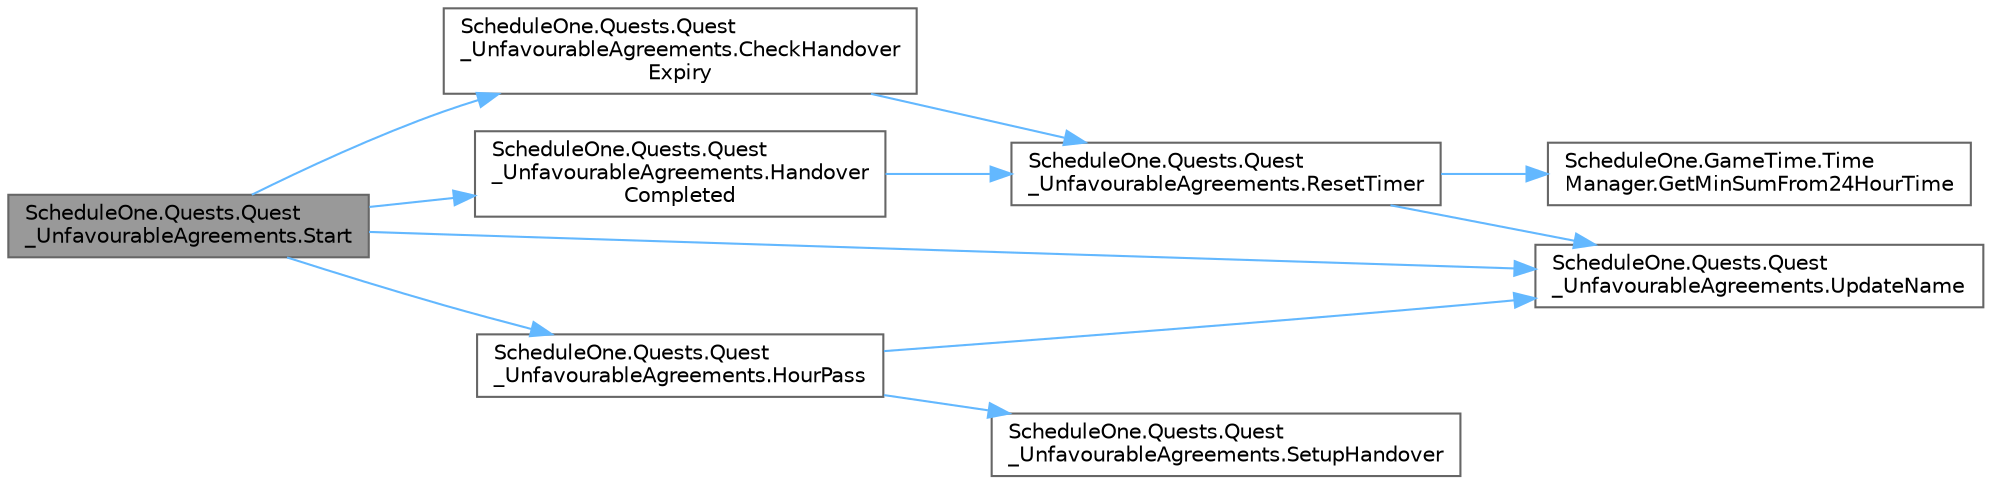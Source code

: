 digraph "ScheduleOne.Quests.Quest_UnfavourableAgreements.Start"
{
 // LATEX_PDF_SIZE
  bgcolor="transparent";
  edge [fontname=Helvetica,fontsize=10,labelfontname=Helvetica,labelfontsize=10];
  node [fontname=Helvetica,fontsize=10,shape=box,height=0.2,width=0.4];
  rankdir="LR";
  Node1 [id="Node000001",label="ScheduleOne.Quests.Quest\l_UnfavourableAgreements.Start",height=0.2,width=0.4,color="gray40", fillcolor="grey60", style="filled", fontcolor="black",tooltip=" "];
  Node1 -> Node2 [id="edge1_Node000001_Node000002",color="steelblue1",style="solid",tooltip=" "];
  Node2 [id="Node000002",label="ScheduleOne.Quests.Quest\l_UnfavourableAgreements.CheckHandover\lExpiry",height=0.2,width=0.4,color="grey40", fillcolor="white", style="filled",URL="$class_schedule_one_1_1_quests_1_1_quest___unfavourable_agreements.html#a139e8e61b5b75bd18adf44c566c0d550",tooltip=" "];
  Node2 -> Node3 [id="edge2_Node000002_Node000003",color="steelblue1",style="solid",tooltip=" "];
  Node3 [id="Node000003",label="ScheduleOne.Quests.Quest\l_UnfavourableAgreements.ResetTimer",height=0.2,width=0.4,color="grey40", fillcolor="white", style="filled",URL="$class_schedule_one_1_1_quests_1_1_quest___unfavourable_agreements.html#abd83a5bc92d032b27d26e4afea455cab",tooltip=" "];
  Node3 -> Node4 [id="edge3_Node000003_Node000004",color="steelblue1",style="solid",tooltip=" "];
  Node4 [id="Node000004",label="ScheduleOne.GameTime.Time\lManager.GetMinSumFrom24HourTime",height=0.2,width=0.4,color="grey40", fillcolor="white", style="filled",URL="$class_schedule_one_1_1_game_time_1_1_time_manager.html#a49fb641341146bbc007d356add9645b5",tooltip=" "];
  Node3 -> Node5 [id="edge4_Node000003_Node000005",color="steelblue1",style="solid",tooltip=" "];
  Node5 [id="Node000005",label="ScheduleOne.Quests.Quest\l_UnfavourableAgreements.UpdateName",height=0.2,width=0.4,color="grey40", fillcolor="white", style="filled",URL="$class_schedule_one_1_1_quests_1_1_quest___unfavourable_agreements.html#aac2636a5071cb9ed7b153a76921e0bb8",tooltip=" "];
  Node1 -> Node6 [id="edge5_Node000001_Node000006",color="steelblue1",style="solid",tooltip=" "];
  Node6 [id="Node000006",label="ScheduleOne.Quests.Quest\l_UnfavourableAgreements.Handover\lCompleted",height=0.2,width=0.4,color="grey40", fillcolor="white", style="filled",URL="$class_schedule_one_1_1_quests_1_1_quest___unfavourable_agreements.html#afd37436eebfab0010fb7abdeeec13d7d",tooltip=" "];
  Node6 -> Node3 [id="edge6_Node000006_Node000003",color="steelblue1",style="solid",tooltip=" "];
  Node1 -> Node7 [id="edge7_Node000001_Node000007",color="steelblue1",style="solid",tooltip=" "];
  Node7 [id="Node000007",label="ScheduleOne.Quests.Quest\l_UnfavourableAgreements.HourPass",height=0.2,width=0.4,color="grey40", fillcolor="white", style="filled",URL="$class_schedule_one_1_1_quests_1_1_quest___unfavourable_agreements.html#a959f0ab6a7420b2c5b991a600c48d4d4",tooltip=" "];
  Node7 -> Node8 [id="edge8_Node000007_Node000008",color="steelblue1",style="solid",tooltip=" "];
  Node8 [id="Node000008",label="ScheduleOne.Quests.Quest\l_UnfavourableAgreements.SetupHandover",height=0.2,width=0.4,color="grey40", fillcolor="white", style="filled",URL="$class_schedule_one_1_1_quests_1_1_quest___unfavourable_agreements.html#aee56ce8e515a8df7ae68595aa30b1b31",tooltip=" "];
  Node7 -> Node5 [id="edge9_Node000007_Node000005",color="steelblue1",style="solid",tooltip=" "];
  Node1 -> Node5 [id="edge10_Node000001_Node000005",color="steelblue1",style="solid",tooltip=" "];
}
